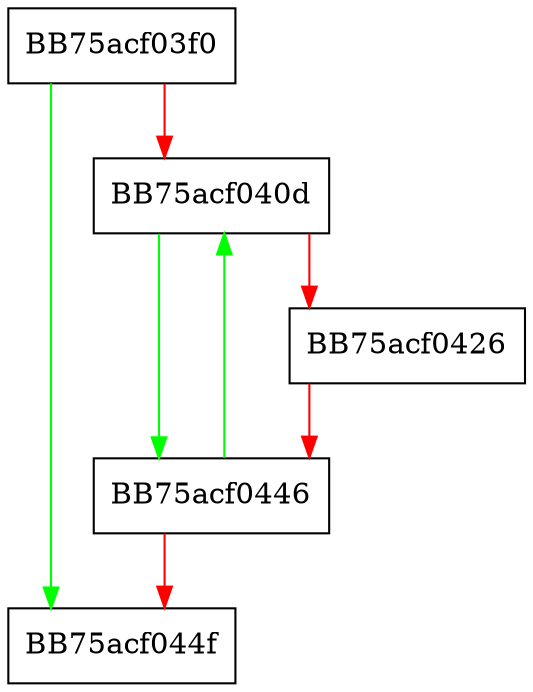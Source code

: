 digraph do_tolower {
  node [shape="box"];
  graph [splines=ortho];
  BB75acf03f0 -> BB75acf044f [color="green"];
  BB75acf03f0 -> BB75acf040d [color="red"];
  BB75acf040d -> BB75acf0446 [color="green"];
  BB75acf040d -> BB75acf0426 [color="red"];
  BB75acf0426 -> BB75acf0446 [color="red"];
  BB75acf0446 -> BB75acf040d [color="green"];
  BB75acf0446 -> BB75acf044f [color="red"];
}